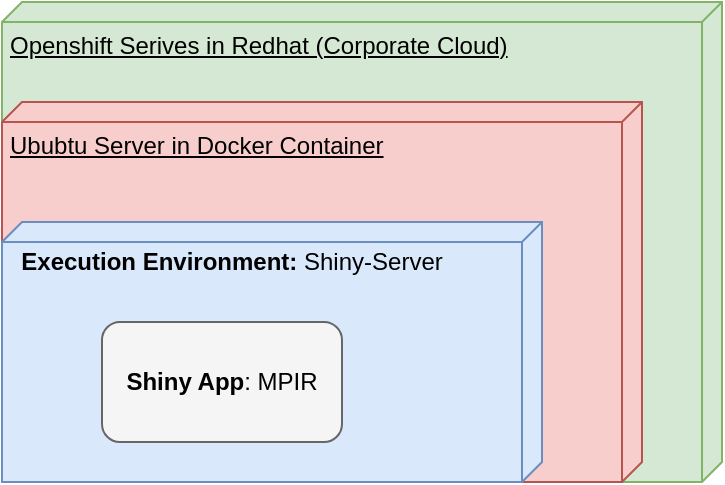 <mxfile version="10.5.1" type="github"><diagram id="1TE4IWT70zj3EoP7SMC8" name="Page-1"><mxGraphModel dx="918" dy="545" grid="1" gridSize="10" guides="1" tooltips="1" connect="1" arrows="1" fold="1" page="1" pageScale="1" pageWidth="827" pageHeight="1169" math="0" shadow="0"><root><mxCell id="0"/><mxCell id="1" parent="0"/><mxCell id="qi-bPtX4mImHp7FsY62x-9" value="Openshift Serives in Redhat (Corporate Cloud)" style="verticalAlign=top;align=left;spacingTop=8;spacingLeft=2;spacingRight=12;shape=cube;size=10;direction=south;fontStyle=4;html=1;fillColor=#d5e8d4;strokeColor=#82b366;" vertex="1" parent="1"><mxGeometry x="170" y="110" width="360" height="240" as="geometry"/></mxCell><mxCell id="qi-bPtX4mImHp7FsY62x-8" value="Ububtu Server in Docker Container" style="verticalAlign=top;align=left;spacingTop=8;spacingLeft=2;spacingRight=12;shape=cube;size=10;direction=south;fontStyle=4;html=1;fillColor=#f8cecc;strokeColor=#b85450;" vertex="1" parent="1"><mxGeometry x="170" y="160" width="320" height="190" as="geometry"/></mxCell><mxCell id="qi-bPtX4mImHp7FsY62x-1" value="" style="verticalAlign=top;align=left;spacingTop=8;spacingLeft=2;spacingRight=12;shape=cube;size=10;direction=south;fontStyle=4;html=1;fillColor=#dae8fc;strokeColor=#6c8ebf;" vertex="1" parent="1"><mxGeometry x="170" y="220" width="270" height="130" as="geometry"/></mxCell><mxCell id="qi-bPtX4mImHp7FsY62x-2" value="&lt;b&gt;Execution Environment: &lt;/b&gt;Shiny-Server&lt;br&gt;" style="text;html=1;strokeColor=none;fillColor=none;align=center;verticalAlign=middle;whiteSpace=wrap;rounded=0;" vertex="1" parent="1"><mxGeometry x="170" y="230" width="230" height="20" as="geometry"/></mxCell><mxCell id="qi-bPtX4mImHp7FsY62x-6" value="" style="rounded=1;whiteSpace=wrap;html=1;fillColor=#f5f5f5;strokeColor=#666666;fontColor=#333333;" vertex="1" parent="1"><mxGeometry x="220" y="270" width="120" height="60" as="geometry"/></mxCell><mxCell id="qi-bPtX4mImHp7FsY62x-7" value="&lt;b&gt;Shiny App&lt;/b&gt;: MPIR" style="text;html=1;strokeColor=none;fillColor=none;align=center;verticalAlign=middle;whiteSpace=wrap;rounded=0;" vertex="1" parent="1"><mxGeometry x="225" y="290" width="110" height="20" as="geometry"/></mxCell></root></mxGraphModel></diagram></mxfile>